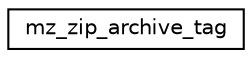 digraph "Graphical Class Hierarchy"
{
  edge [fontname="Helvetica",fontsize="10",labelfontname="Helvetica",labelfontsize="10"];
  node [fontname="Helvetica",fontsize="10",shape=record];
  rankdir="LR";
  Node0 [label="mz_zip_archive_tag",height=0.2,width=0.4,color="black", fillcolor="white", style="filled",URL="$structmz__zip__archive__tag.html"];
}
